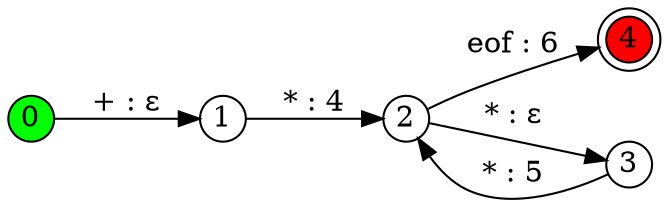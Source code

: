 digraph g
{
rankdir=LR
node [shape=circle fixedsize=true width=0.3]
0 [fillcolor=green; style=filled;]
4 [fillcolor=red; style=filled; shape=doublecircle]
0 -> 1 [label="+ : ε"]
1 -> 2 [label="* : 4"]
2 -> 3 [label="* : ε"]
3 -> 2 [label="* : 5"]
2 -> 4 [label="eof : 6"]
}